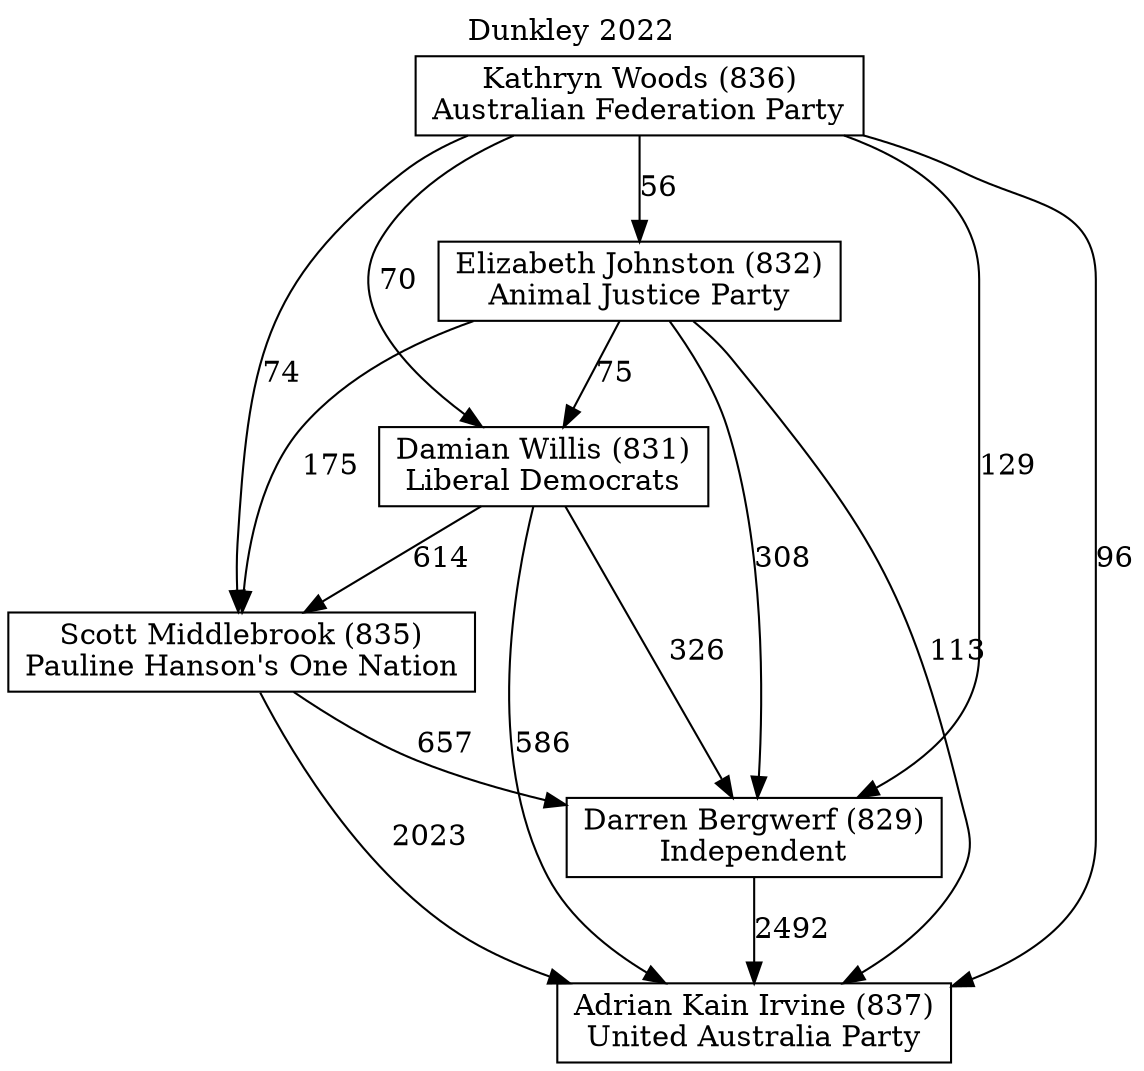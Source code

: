 // House preference flow
digraph "Adrian Kain Irvine (837)_Dunkley_2022" {
	graph [label="Dunkley 2022" labelloc=t mclimit=10]
	node [shape=box]
	"Scott Middlebrook (835)" [label="Scott Middlebrook (835)
Pauline Hanson's One Nation"]
	"Kathryn Woods (836)" [label="Kathryn Woods (836)
Australian Federation Party"]
	"Adrian Kain Irvine (837)" [label="Adrian Kain Irvine (837)
United Australia Party"]
	"Darren Bergwerf (829)" [label="Darren Bergwerf (829)
Independent"]
	"Elizabeth Johnston (832)" [label="Elizabeth Johnston (832)
Animal Justice Party"]
	"Damian Willis (831)" [label="Damian Willis (831)
Liberal Democrats"]
	"Scott Middlebrook (835)" -> "Darren Bergwerf (829)" [label=657]
	"Kathryn Woods (836)" -> "Elizabeth Johnston (832)" [label=56]
	"Elizabeth Johnston (832)" -> "Scott Middlebrook (835)" [label=175]
	"Elizabeth Johnston (832)" -> "Darren Bergwerf (829)" [label=308]
	"Scott Middlebrook (835)" -> "Adrian Kain Irvine (837)" [label=2023]
	"Kathryn Woods (836)" -> "Damian Willis (831)" [label=70]
	"Damian Willis (831)" -> "Darren Bergwerf (829)" [label=326]
	"Damian Willis (831)" -> "Scott Middlebrook (835)" [label=614]
	"Kathryn Woods (836)" -> "Adrian Kain Irvine (837)" [label=96]
	"Kathryn Woods (836)" -> "Scott Middlebrook (835)" [label=74]
	"Elizabeth Johnston (832)" -> "Damian Willis (831)" [label=75]
	"Damian Willis (831)" -> "Adrian Kain Irvine (837)" [label=586]
	"Darren Bergwerf (829)" -> "Adrian Kain Irvine (837)" [label=2492]
	"Elizabeth Johnston (832)" -> "Adrian Kain Irvine (837)" [label=113]
	"Kathryn Woods (836)" -> "Darren Bergwerf (829)" [label=129]
}
